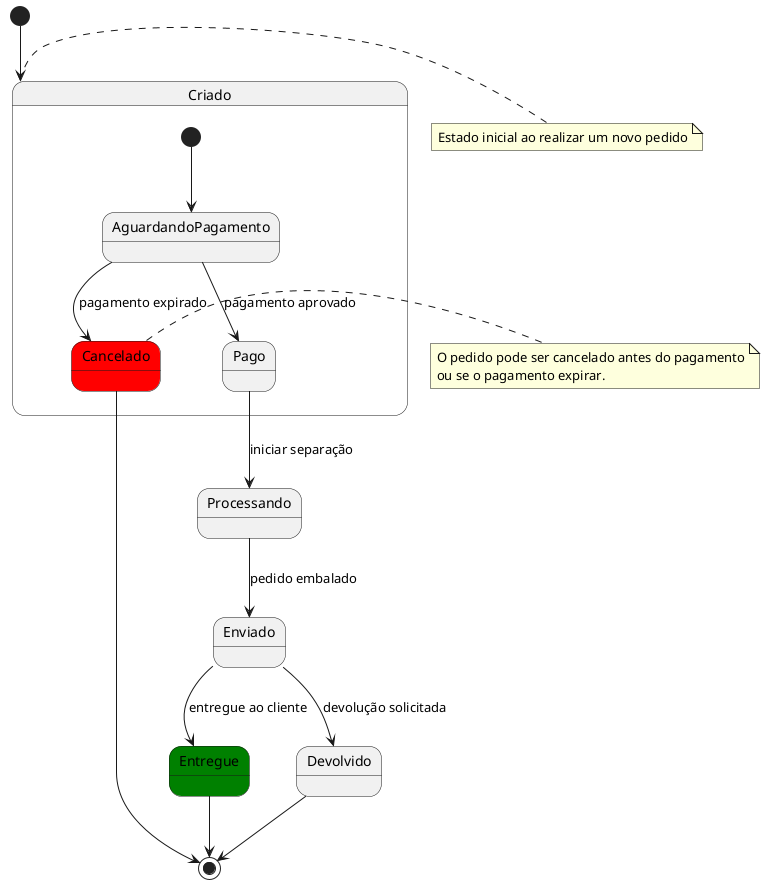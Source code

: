 @startuml
[*] --> Criado

state Criado {
    [*] --> AguardandoPagamento
    AguardandoPagamento --> Pago : pagamento aprovado
    AguardandoPagamento --> Cancelado : pagamento expirado
}

Pago --> Processando : iniciar separação
Processando --> Enviado : pedido embalado
Enviado --> Entregue : entregue ao cliente
Enviado --> Devolvido : devolução solicitada

Cancelado --> [*]
Entregue --> [*]
Devolvido --> [*]

' Estado final para pedidos completados
state Entregue #green

' Estado final para pedidos cancelados
state Cancelado #red

' Notas explicativas
note right of Criado
  Estado inicial ao realizar um novo pedido
end note

note right of Cancelado
  O pedido pode ser cancelado antes do pagamento
  ou se o pagamento expirar.
end note
@enduml
